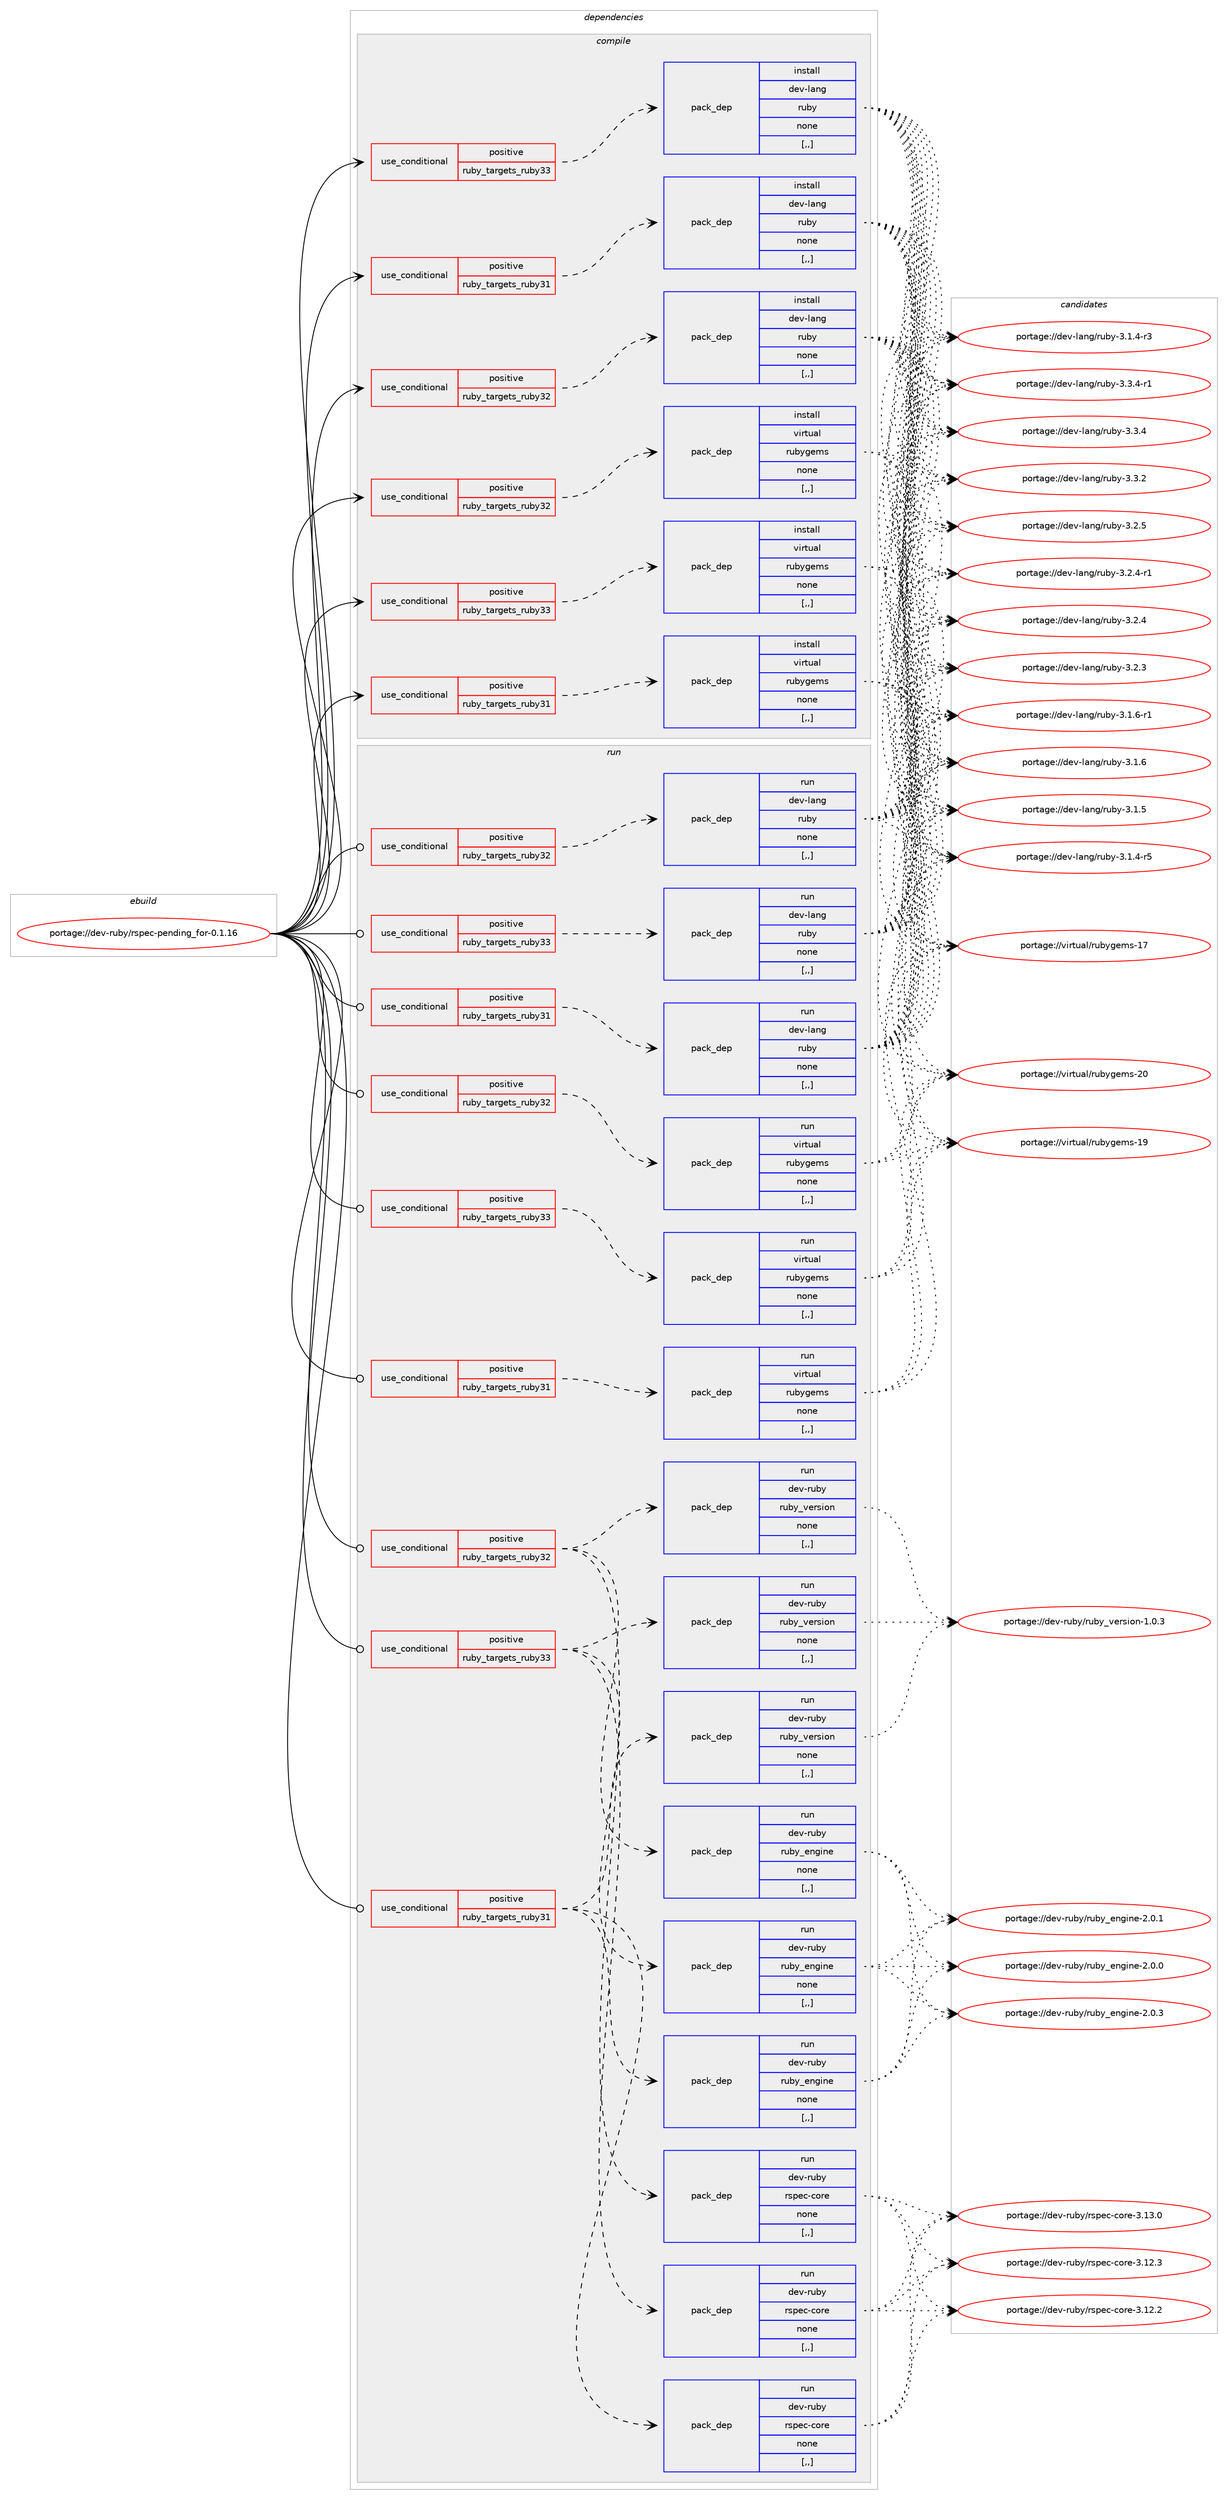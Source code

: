 digraph prolog {

# *************
# Graph options
# *************

newrank=true;
concentrate=true;
compound=true;
graph [rankdir=LR,fontname=Helvetica,fontsize=10,ranksep=1.5];#, ranksep=2.5, nodesep=0.2];
edge  [arrowhead=vee];
node  [fontname=Helvetica,fontsize=10];

# **********
# The ebuild
# **********

subgraph cluster_leftcol {
color=gray;
label=<<i>ebuild</i>>;
id [label="portage://dev-ruby/rspec-pending_for-0.1.16", color=red, width=4, href="../dev-ruby/rspec-pending_for-0.1.16.svg"];
}

# ****************
# The dependencies
# ****************

subgraph cluster_midcol {
color=gray;
label=<<i>dependencies</i>>;
subgraph cluster_compile {
fillcolor="#eeeeee";
style=filled;
label=<<i>compile</i>>;
subgraph cond55095 {
dependency199936 [label=<<TABLE BORDER="0" CELLBORDER="1" CELLSPACING="0" CELLPADDING="4"><TR><TD ROWSPAN="3" CELLPADDING="10">use_conditional</TD></TR><TR><TD>positive</TD></TR><TR><TD>ruby_targets_ruby31</TD></TR></TABLE>>, shape=none, color=red];
subgraph pack143480 {
dependency199937 [label=<<TABLE BORDER="0" CELLBORDER="1" CELLSPACING="0" CELLPADDING="4" WIDTH="220"><TR><TD ROWSPAN="6" CELLPADDING="30">pack_dep</TD></TR><TR><TD WIDTH="110">install</TD></TR><TR><TD>dev-lang</TD></TR><TR><TD>ruby</TD></TR><TR><TD>none</TD></TR><TR><TD>[,,]</TD></TR></TABLE>>, shape=none, color=blue];
}
dependency199936:e -> dependency199937:w [weight=20,style="dashed",arrowhead="vee"];
}
id:e -> dependency199936:w [weight=20,style="solid",arrowhead="vee"];
subgraph cond55096 {
dependency199938 [label=<<TABLE BORDER="0" CELLBORDER="1" CELLSPACING="0" CELLPADDING="4"><TR><TD ROWSPAN="3" CELLPADDING="10">use_conditional</TD></TR><TR><TD>positive</TD></TR><TR><TD>ruby_targets_ruby31</TD></TR></TABLE>>, shape=none, color=red];
subgraph pack143481 {
dependency199939 [label=<<TABLE BORDER="0" CELLBORDER="1" CELLSPACING="0" CELLPADDING="4" WIDTH="220"><TR><TD ROWSPAN="6" CELLPADDING="30">pack_dep</TD></TR><TR><TD WIDTH="110">install</TD></TR><TR><TD>virtual</TD></TR><TR><TD>rubygems</TD></TR><TR><TD>none</TD></TR><TR><TD>[,,]</TD></TR></TABLE>>, shape=none, color=blue];
}
dependency199938:e -> dependency199939:w [weight=20,style="dashed",arrowhead="vee"];
}
id:e -> dependency199938:w [weight=20,style="solid",arrowhead="vee"];
subgraph cond55097 {
dependency199940 [label=<<TABLE BORDER="0" CELLBORDER="1" CELLSPACING="0" CELLPADDING="4"><TR><TD ROWSPAN="3" CELLPADDING="10">use_conditional</TD></TR><TR><TD>positive</TD></TR><TR><TD>ruby_targets_ruby32</TD></TR></TABLE>>, shape=none, color=red];
subgraph pack143482 {
dependency199941 [label=<<TABLE BORDER="0" CELLBORDER="1" CELLSPACING="0" CELLPADDING="4" WIDTH="220"><TR><TD ROWSPAN="6" CELLPADDING="30">pack_dep</TD></TR><TR><TD WIDTH="110">install</TD></TR><TR><TD>dev-lang</TD></TR><TR><TD>ruby</TD></TR><TR><TD>none</TD></TR><TR><TD>[,,]</TD></TR></TABLE>>, shape=none, color=blue];
}
dependency199940:e -> dependency199941:w [weight=20,style="dashed",arrowhead="vee"];
}
id:e -> dependency199940:w [weight=20,style="solid",arrowhead="vee"];
subgraph cond55098 {
dependency199942 [label=<<TABLE BORDER="0" CELLBORDER="1" CELLSPACING="0" CELLPADDING="4"><TR><TD ROWSPAN="3" CELLPADDING="10">use_conditional</TD></TR><TR><TD>positive</TD></TR><TR><TD>ruby_targets_ruby32</TD></TR></TABLE>>, shape=none, color=red];
subgraph pack143483 {
dependency199943 [label=<<TABLE BORDER="0" CELLBORDER="1" CELLSPACING="0" CELLPADDING="4" WIDTH="220"><TR><TD ROWSPAN="6" CELLPADDING="30">pack_dep</TD></TR><TR><TD WIDTH="110">install</TD></TR><TR><TD>virtual</TD></TR><TR><TD>rubygems</TD></TR><TR><TD>none</TD></TR><TR><TD>[,,]</TD></TR></TABLE>>, shape=none, color=blue];
}
dependency199942:e -> dependency199943:w [weight=20,style="dashed",arrowhead="vee"];
}
id:e -> dependency199942:w [weight=20,style="solid",arrowhead="vee"];
subgraph cond55099 {
dependency199944 [label=<<TABLE BORDER="0" CELLBORDER="1" CELLSPACING="0" CELLPADDING="4"><TR><TD ROWSPAN="3" CELLPADDING="10">use_conditional</TD></TR><TR><TD>positive</TD></TR><TR><TD>ruby_targets_ruby33</TD></TR></TABLE>>, shape=none, color=red];
subgraph pack143484 {
dependency199945 [label=<<TABLE BORDER="0" CELLBORDER="1" CELLSPACING="0" CELLPADDING="4" WIDTH="220"><TR><TD ROWSPAN="6" CELLPADDING="30">pack_dep</TD></TR><TR><TD WIDTH="110">install</TD></TR><TR><TD>dev-lang</TD></TR><TR><TD>ruby</TD></TR><TR><TD>none</TD></TR><TR><TD>[,,]</TD></TR></TABLE>>, shape=none, color=blue];
}
dependency199944:e -> dependency199945:w [weight=20,style="dashed",arrowhead="vee"];
}
id:e -> dependency199944:w [weight=20,style="solid",arrowhead="vee"];
subgraph cond55100 {
dependency199946 [label=<<TABLE BORDER="0" CELLBORDER="1" CELLSPACING="0" CELLPADDING="4"><TR><TD ROWSPAN="3" CELLPADDING="10">use_conditional</TD></TR><TR><TD>positive</TD></TR><TR><TD>ruby_targets_ruby33</TD></TR></TABLE>>, shape=none, color=red];
subgraph pack143485 {
dependency199947 [label=<<TABLE BORDER="0" CELLBORDER="1" CELLSPACING="0" CELLPADDING="4" WIDTH="220"><TR><TD ROWSPAN="6" CELLPADDING="30">pack_dep</TD></TR><TR><TD WIDTH="110">install</TD></TR><TR><TD>virtual</TD></TR><TR><TD>rubygems</TD></TR><TR><TD>none</TD></TR><TR><TD>[,,]</TD></TR></TABLE>>, shape=none, color=blue];
}
dependency199946:e -> dependency199947:w [weight=20,style="dashed",arrowhead="vee"];
}
id:e -> dependency199946:w [weight=20,style="solid",arrowhead="vee"];
}
subgraph cluster_compileandrun {
fillcolor="#eeeeee";
style=filled;
label=<<i>compile and run</i>>;
}
subgraph cluster_run {
fillcolor="#eeeeee";
style=filled;
label=<<i>run</i>>;
subgraph cond55101 {
dependency199948 [label=<<TABLE BORDER="0" CELLBORDER="1" CELLSPACING="0" CELLPADDING="4"><TR><TD ROWSPAN="3" CELLPADDING="10">use_conditional</TD></TR><TR><TD>positive</TD></TR><TR><TD>ruby_targets_ruby31</TD></TR></TABLE>>, shape=none, color=red];
subgraph pack143486 {
dependency199949 [label=<<TABLE BORDER="0" CELLBORDER="1" CELLSPACING="0" CELLPADDING="4" WIDTH="220"><TR><TD ROWSPAN="6" CELLPADDING="30">pack_dep</TD></TR><TR><TD WIDTH="110">run</TD></TR><TR><TD>dev-lang</TD></TR><TR><TD>ruby</TD></TR><TR><TD>none</TD></TR><TR><TD>[,,]</TD></TR></TABLE>>, shape=none, color=blue];
}
dependency199948:e -> dependency199949:w [weight=20,style="dashed",arrowhead="vee"];
}
id:e -> dependency199948:w [weight=20,style="solid",arrowhead="odot"];
subgraph cond55102 {
dependency199950 [label=<<TABLE BORDER="0" CELLBORDER="1" CELLSPACING="0" CELLPADDING="4"><TR><TD ROWSPAN="3" CELLPADDING="10">use_conditional</TD></TR><TR><TD>positive</TD></TR><TR><TD>ruby_targets_ruby31</TD></TR></TABLE>>, shape=none, color=red];
subgraph pack143487 {
dependency199951 [label=<<TABLE BORDER="0" CELLBORDER="1" CELLSPACING="0" CELLPADDING="4" WIDTH="220"><TR><TD ROWSPAN="6" CELLPADDING="30">pack_dep</TD></TR><TR><TD WIDTH="110">run</TD></TR><TR><TD>dev-ruby</TD></TR><TR><TD>rspec-core</TD></TR><TR><TD>none</TD></TR><TR><TD>[,,]</TD></TR></TABLE>>, shape=none, color=blue];
}
dependency199950:e -> dependency199951:w [weight=20,style="dashed",arrowhead="vee"];
subgraph pack143488 {
dependency199952 [label=<<TABLE BORDER="0" CELLBORDER="1" CELLSPACING="0" CELLPADDING="4" WIDTH="220"><TR><TD ROWSPAN="6" CELLPADDING="30">pack_dep</TD></TR><TR><TD WIDTH="110">run</TD></TR><TR><TD>dev-ruby</TD></TR><TR><TD>ruby_engine</TD></TR><TR><TD>none</TD></TR><TR><TD>[,,]</TD></TR></TABLE>>, shape=none, color=blue];
}
dependency199950:e -> dependency199952:w [weight=20,style="dashed",arrowhead="vee"];
subgraph pack143489 {
dependency199953 [label=<<TABLE BORDER="0" CELLBORDER="1" CELLSPACING="0" CELLPADDING="4" WIDTH="220"><TR><TD ROWSPAN="6" CELLPADDING="30">pack_dep</TD></TR><TR><TD WIDTH="110">run</TD></TR><TR><TD>dev-ruby</TD></TR><TR><TD>ruby_version</TD></TR><TR><TD>none</TD></TR><TR><TD>[,,]</TD></TR></TABLE>>, shape=none, color=blue];
}
dependency199950:e -> dependency199953:w [weight=20,style="dashed",arrowhead="vee"];
}
id:e -> dependency199950:w [weight=20,style="solid",arrowhead="odot"];
subgraph cond55103 {
dependency199954 [label=<<TABLE BORDER="0" CELLBORDER="1" CELLSPACING="0" CELLPADDING="4"><TR><TD ROWSPAN="3" CELLPADDING="10">use_conditional</TD></TR><TR><TD>positive</TD></TR><TR><TD>ruby_targets_ruby31</TD></TR></TABLE>>, shape=none, color=red];
subgraph pack143490 {
dependency199955 [label=<<TABLE BORDER="0" CELLBORDER="1" CELLSPACING="0" CELLPADDING="4" WIDTH="220"><TR><TD ROWSPAN="6" CELLPADDING="30">pack_dep</TD></TR><TR><TD WIDTH="110">run</TD></TR><TR><TD>virtual</TD></TR><TR><TD>rubygems</TD></TR><TR><TD>none</TD></TR><TR><TD>[,,]</TD></TR></TABLE>>, shape=none, color=blue];
}
dependency199954:e -> dependency199955:w [weight=20,style="dashed",arrowhead="vee"];
}
id:e -> dependency199954:w [weight=20,style="solid",arrowhead="odot"];
subgraph cond55104 {
dependency199956 [label=<<TABLE BORDER="0" CELLBORDER="1" CELLSPACING="0" CELLPADDING="4"><TR><TD ROWSPAN="3" CELLPADDING="10">use_conditional</TD></TR><TR><TD>positive</TD></TR><TR><TD>ruby_targets_ruby32</TD></TR></TABLE>>, shape=none, color=red];
subgraph pack143491 {
dependency199957 [label=<<TABLE BORDER="0" CELLBORDER="1" CELLSPACING="0" CELLPADDING="4" WIDTH="220"><TR><TD ROWSPAN="6" CELLPADDING="30">pack_dep</TD></TR><TR><TD WIDTH="110">run</TD></TR><TR><TD>dev-lang</TD></TR><TR><TD>ruby</TD></TR><TR><TD>none</TD></TR><TR><TD>[,,]</TD></TR></TABLE>>, shape=none, color=blue];
}
dependency199956:e -> dependency199957:w [weight=20,style="dashed",arrowhead="vee"];
}
id:e -> dependency199956:w [weight=20,style="solid",arrowhead="odot"];
subgraph cond55105 {
dependency199958 [label=<<TABLE BORDER="0" CELLBORDER="1" CELLSPACING="0" CELLPADDING="4"><TR><TD ROWSPAN="3" CELLPADDING="10">use_conditional</TD></TR><TR><TD>positive</TD></TR><TR><TD>ruby_targets_ruby32</TD></TR></TABLE>>, shape=none, color=red];
subgraph pack143492 {
dependency199959 [label=<<TABLE BORDER="0" CELLBORDER="1" CELLSPACING="0" CELLPADDING="4" WIDTH="220"><TR><TD ROWSPAN="6" CELLPADDING="30">pack_dep</TD></TR><TR><TD WIDTH="110">run</TD></TR><TR><TD>dev-ruby</TD></TR><TR><TD>rspec-core</TD></TR><TR><TD>none</TD></TR><TR><TD>[,,]</TD></TR></TABLE>>, shape=none, color=blue];
}
dependency199958:e -> dependency199959:w [weight=20,style="dashed",arrowhead="vee"];
subgraph pack143493 {
dependency199960 [label=<<TABLE BORDER="0" CELLBORDER="1" CELLSPACING="0" CELLPADDING="4" WIDTH="220"><TR><TD ROWSPAN="6" CELLPADDING="30">pack_dep</TD></TR><TR><TD WIDTH="110">run</TD></TR><TR><TD>dev-ruby</TD></TR><TR><TD>ruby_engine</TD></TR><TR><TD>none</TD></TR><TR><TD>[,,]</TD></TR></TABLE>>, shape=none, color=blue];
}
dependency199958:e -> dependency199960:w [weight=20,style="dashed",arrowhead="vee"];
subgraph pack143494 {
dependency199961 [label=<<TABLE BORDER="0" CELLBORDER="1" CELLSPACING="0" CELLPADDING="4" WIDTH="220"><TR><TD ROWSPAN="6" CELLPADDING="30">pack_dep</TD></TR><TR><TD WIDTH="110">run</TD></TR><TR><TD>dev-ruby</TD></TR><TR><TD>ruby_version</TD></TR><TR><TD>none</TD></TR><TR><TD>[,,]</TD></TR></TABLE>>, shape=none, color=blue];
}
dependency199958:e -> dependency199961:w [weight=20,style="dashed",arrowhead="vee"];
}
id:e -> dependency199958:w [weight=20,style="solid",arrowhead="odot"];
subgraph cond55106 {
dependency199962 [label=<<TABLE BORDER="0" CELLBORDER="1" CELLSPACING="0" CELLPADDING="4"><TR><TD ROWSPAN="3" CELLPADDING="10">use_conditional</TD></TR><TR><TD>positive</TD></TR><TR><TD>ruby_targets_ruby32</TD></TR></TABLE>>, shape=none, color=red];
subgraph pack143495 {
dependency199963 [label=<<TABLE BORDER="0" CELLBORDER="1" CELLSPACING="0" CELLPADDING="4" WIDTH="220"><TR><TD ROWSPAN="6" CELLPADDING="30">pack_dep</TD></TR><TR><TD WIDTH="110">run</TD></TR><TR><TD>virtual</TD></TR><TR><TD>rubygems</TD></TR><TR><TD>none</TD></TR><TR><TD>[,,]</TD></TR></TABLE>>, shape=none, color=blue];
}
dependency199962:e -> dependency199963:w [weight=20,style="dashed",arrowhead="vee"];
}
id:e -> dependency199962:w [weight=20,style="solid",arrowhead="odot"];
subgraph cond55107 {
dependency199964 [label=<<TABLE BORDER="0" CELLBORDER="1" CELLSPACING="0" CELLPADDING="4"><TR><TD ROWSPAN="3" CELLPADDING="10">use_conditional</TD></TR><TR><TD>positive</TD></TR><TR><TD>ruby_targets_ruby33</TD></TR></TABLE>>, shape=none, color=red];
subgraph pack143496 {
dependency199965 [label=<<TABLE BORDER="0" CELLBORDER="1" CELLSPACING="0" CELLPADDING="4" WIDTH="220"><TR><TD ROWSPAN="6" CELLPADDING="30">pack_dep</TD></TR><TR><TD WIDTH="110">run</TD></TR><TR><TD>dev-lang</TD></TR><TR><TD>ruby</TD></TR><TR><TD>none</TD></TR><TR><TD>[,,]</TD></TR></TABLE>>, shape=none, color=blue];
}
dependency199964:e -> dependency199965:w [weight=20,style="dashed",arrowhead="vee"];
}
id:e -> dependency199964:w [weight=20,style="solid",arrowhead="odot"];
subgraph cond55108 {
dependency199966 [label=<<TABLE BORDER="0" CELLBORDER="1" CELLSPACING="0" CELLPADDING="4"><TR><TD ROWSPAN="3" CELLPADDING="10">use_conditional</TD></TR><TR><TD>positive</TD></TR><TR><TD>ruby_targets_ruby33</TD></TR></TABLE>>, shape=none, color=red];
subgraph pack143497 {
dependency199967 [label=<<TABLE BORDER="0" CELLBORDER="1" CELLSPACING="0" CELLPADDING="4" WIDTH="220"><TR><TD ROWSPAN="6" CELLPADDING="30">pack_dep</TD></TR><TR><TD WIDTH="110">run</TD></TR><TR><TD>dev-ruby</TD></TR><TR><TD>rspec-core</TD></TR><TR><TD>none</TD></TR><TR><TD>[,,]</TD></TR></TABLE>>, shape=none, color=blue];
}
dependency199966:e -> dependency199967:w [weight=20,style="dashed",arrowhead="vee"];
subgraph pack143498 {
dependency199968 [label=<<TABLE BORDER="0" CELLBORDER="1" CELLSPACING="0" CELLPADDING="4" WIDTH="220"><TR><TD ROWSPAN="6" CELLPADDING="30">pack_dep</TD></TR><TR><TD WIDTH="110">run</TD></TR><TR><TD>dev-ruby</TD></TR><TR><TD>ruby_engine</TD></TR><TR><TD>none</TD></TR><TR><TD>[,,]</TD></TR></TABLE>>, shape=none, color=blue];
}
dependency199966:e -> dependency199968:w [weight=20,style="dashed",arrowhead="vee"];
subgraph pack143499 {
dependency199969 [label=<<TABLE BORDER="0" CELLBORDER="1" CELLSPACING="0" CELLPADDING="4" WIDTH="220"><TR><TD ROWSPAN="6" CELLPADDING="30">pack_dep</TD></TR><TR><TD WIDTH="110">run</TD></TR><TR><TD>dev-ruby</TD></TR><TR><TD>ruby_version</TD></TR><TR><TD>none</TD></TR><TR><TD>[,,]</TD></TR></TABLE>>, shape=none, color=blue];
}
dependency199966:e -> dependency199969:w [weight=20,style="dashed",arrowhead="vee"];
}
id:e -> dependency199966:w [weight=20,style="solid",arrowhead="odot"];
subgraph cond55109 {
dependency199970 [label=<<TABLE BORDER="0" CELLBORDER="1" CELLSPACING="0" CELLPADDING="4"><TR><TD ROWSPAN="3" CELLPADDING="10">use_conditional</TD></TR><TR><TD>positive</TD></TR><TR><TD>ruby_targets_ruby33</TD></TR></TABLE>>, shape=none, color=red];
subgraph pack143500 {
dependency199971 [label=<<TABLE BORDER="0" CELLBORDER="1" CELLSPACING="0" CELLPADDING="4" WIDTH="220"><TR><TD ROWSPAN="6" CELLPADDING="30">pack_dep</TD></TR><TR><TD WIDTH="110">run</TD></TR><TR><TD>virtual</TD></TR><TR><TD>rubygems</TD></TR><TR><TD>none</TD></TR><TR><TD>[,,]</TD></TR></TABLE>>, shape=none, color=blue];
}
dependency199970:e -> dependency199971:w [weight=20,style="dashed",arrowhead="vee"];
}
id:e -> dependency199970:w [weight=20,style="solid",arrowhead="odot"];
}
}

# **************
# The candidates
# **************

subgraph cluster_choices {
rank=same;
color=gray;
label=<<i>candidates</i>>;

subgraph choice143480 {
color=black;
nodesep=1;
choice100101118451089711010347114117981214551465146524511449 [label="portage://dev-lang/ruby-3.3.4-r1", color=red, width=4,href="../dev-lang/ruby-3.3.4-r1.svg"];
choice10010111845108971101034711411798121455146514652 [label="portage://dev-lang/ruby-3.3.4", color=red, width=4,href="../dev-lang/ruby-3.3.4.svg"];
choice10010111845108971101034711411798121455146514650 [label="portage://dev-lang/ruby-3.3.2", color=red, width=4,href="../dev-lang/ruby-3.3.2.svg"];
choice10010111845108971101034711411798121455146504653 [label="portage://dev-lang/ruby-3.2.5", color=red, width=4,href="../dev-lang/ruby-3.2.5.svg"];
choice100101118451089711010347114117981214551465046524511449 [label="portage://dev-lang/ruby-3.2.4-r1", color=red, width=4,href="../dev-lang/ruby-3.2.4-r1.svg"];
choice10010111845108971101034711411798121455146504652 [label="portage://dev-lang/ruby-3.2.4", color=red, width=4,href="../dev-lang/ruby-3.2.4.svg"];
choice10010111845108971101034711411798121455146504651 [label="portage://dev-lang/ruby-3.2.3", color=red, width=4,href="../dev-lang/ruby-3.2.3.svg"];
choice100101118451089711010347114117981214551464946544511449 [label="portage://dev-lang/ruby-3.1.6-r1", color=red, width=4,href="../dev-lang/ruby-3.1.6-r1.svg"];
choice10010111845108971101034711411798121455146494654 [label="portage://dev-lang/ruby-3.1.6", color=red, width=4,href="../dev-lang/ruby-3.1.6.svg"];
choice10010111845108971101034711411798121455146494653 [label="portage://dev-lang/ruby-3.1.5", color=red, width=4,href="../dev-lang/ruby-3.1.5.svg"];
choice100101118451089711010347114117981214551464946524511453 [label="portage://dev-lang/ruby-3.1.4-r5", color=red, width=4,href="../dev-lang/ruby-3.1.4-r5.svg"];
choice100101118451089711010347114117981214551464946524511451 [label="portage://dev-lang/ruby-3.1.4-r3", color=red, width=4,href="../dev-lang/ruby-3.1.4-r3.svg"];
dependency199937:e -> choice100101118451089711010347114117981214551465146524511449:w [style=dotted,weight="100"];
dependency199937:e -> choice10010111845108971101034711411798121455146514652:w [style=dotted,weight="100"];
dependency199937:e -> choice10010111845108971101034711411798121455146514650:w [style=dotted,weight="100"];
dependency199937:e -> choice10010111845108971101034711411798121455146504653:w [style=dotted,weight="100"];
dependency199937:e -> choice100101118451089711010347114117981214551465046524511449:w [style=dotted,weight="100"];
dependency199937:e -> choice10010111845108971101034711411798121455146504652:w [style=dotted,weight="100"];
dependency199937:e -> choice10010111845108971101034711411798121455146504651:w [style=dotted,weight="100"];
dependency199937:e -> choice100101118451089711010347114117981214551464946544511449:w [style=dotted,weight="100"];
dependency199937:e -> choice10010111845108971101034711411798121455146494654:w [style=dotted,weight="100"];
dependency199937:e -> choice10010111845108971101034711411798121455146494653:w [style=dotted,weight="100"];
dependency199937:e -> choice100101118451089711010347114117981214551464946524511453:w [style=dotted,weight="100"];
dependency199937:e -> choice100101118451089711010347114117981214551464946524511451:w [style=dotted,weight="100"];
}
subgraph choice143481 {
color=black;
nodesep=1;
choice118105114116117971084711411798121103101109115455048 [label="portage://virtual/rubygems-20", color=red, width=4,href="../virtual/rubygems-20.svg"];
choice118105114116117971084711411798121103101109115454957 [label="portage://virtual/rubygems-19", color=red, width=4,href="../virtual/rubygems-19.svg"];
choice118105114116117971084711411798121103101109115454955 [label="portage://virtual/rubygems-17", color=red, width=4,href="../virtual/rubygems-17.svg"];
dependency199939:e -> choice118105114116117971084711411798121103101109115455048:w [style=dotted,weight="100"];
dependency199939:e -> choice118105114116117971084711411798121103101109115454957:w [style=dotted,weight="100"];
dependency199939:e -> choice118105114116117971084711411798121103101109115454955:w [style=dotted,weight="100"];
}
subgraph choice143482 {
color=black;
nodesep=1;
choice100101118451089711010347114117981214551465146524511449 [label="portage://dev-lang/ruby-3.3.4-r1", color=red, width=4,href="../dev-lang/ruby-3.3.4-r1.svg"];
choice10010111845108971101034711411798121455146514652 [label="portage://dev-lang/ruby-3.3.4", color=red, width=4,href="../dev-lang/ruby-3.3.4.svg"];
choice10010111845108971101034711411798121455146514650 [label="portage://dev-lang/ruby-3.3.2", color=red, width=4,href="../dev-lang/ruby-3.3.2.svg"];
choice10010111845108971101034711411798121455146504653 [label="portage://dev-lang/ruby-3.2.5", color=red, width=4,href="../dev-lang/ruby-3.2.5.svg"];
choice100101118451089711010347114117981214551465046524511449 [label="portage://dev-lang/ruby-3.2.4-r1", color=red, width=4,href="../dev-lang/ruby-3.2.4-r1.svg"];
choice10010111845108971101034711411798121455146504652 [label="portage://dev-lang/ruby-3.2.4", color=red, width=4,href="../dev-lang/ruby-3.2.4.svg"];
choice10010111845108971101034711411798121455146504651 [label="portage://dev-lang/ruby-3.2.3", color=red, width=4,href="../dev-lang/ruby-3.2.3.svg"];
choice100101118451089711010347114117981214551464946544511449 [label="portage://dev-lang/ruby-3.1.6-r1", color=red, width=4,href="../dev-lang/ruby-3.1.6-r1.svg"];
choice10010111845108971101034711411798121455146494654 [label="portage://dev-lang/ruby-3.1.6", color=red, width=4,href="../dev-lang/ruby-3.1.6.svg"];
choice10010111845108971101034711411798121455146494653 [label="portage://dev-lang/ruby-3.1.5", color=red, width=4,href="../dev-lang/ruby-3.1.5.svg"];
choice100101118451089711010347114117981214551464946524511453 [label="portage://dev-lang/ruby-3.1.4-r5", color=red, width=4,href="../dev-lang/ruby-3.1.4-r5.svg"];
choice100101118451089711010347114117981214551464946524511451 [label="portage://dev-lang/ruby-3.1.4-r3", color=red, width=4,href="../dev-lang/ruby-3.1.4-r3.svg"];
dependency199941:e -> choice100101118451089711010347114117981214551465146524511449:w [style=dotted,weight="100"];
dependency199941:e -> choice10010111845108971101034711411798121455146514652:w [style=dotted,weight="100"];
dependency199941:e -> choice10010111845108971101034711411798121455146514650:w [style=dotted,weight="100"];
dependency199941:e -> choice10010111845108971101034711411798121455146504653:w [style=dotted,weight="100"];
dependency199941:e -> choice100101118451089711010347114117981214551465046524511449:w [style=dotted,weight="100"];
dependency199941:e -> choice10010111845108971101034711411798121455146504652:w [style=dotted,weight="100"];
dependency199941:e -> choice10010111845108971101034711411798121455146504651:w [style=dotted,weight="100"];
dependency199941:e -> choice100101118451089711010347114117981214551464946544511449:w [style=dotted,weight="100"];
dependency199941:e -> choice10010111845108971101034711411798121455146494654:w [style=dotted,weight="100"];
dependency199941:e -> choice10010111845108971101034711411798121455146494653:w [style=dotted,weight="100"];
dependency199941:e -> choice100101118451089711010347114117981214551464946524511453:w [style=dotted,weight="100"];
dependency199941:e -> choice100101118451089711010347114117981214551464946524511451:w [style=dotted,weight="100"];
}
subgraph choice143483 {
color=black;
nodesep=1;
choice118105114116117971084711411798121103101109115455048 [label="portage://virtual/rubygems-20", color=red, width=4,href="../virtual/rubygems-20.svg"];
choice118105114116117971084711411798121103101109115454957 [label="portage://virtual/rubygems-19", color=red, width=4,href="../virtual/rubygems-19.svg"];
choice118105114116117971084711411798121103101109115454955 [label="portage://virtual/rubygems-17", color=red, width=4,href="../virtual/rubygems-17.svg"];
dependency199943:e -> choice118105114116117971084711411798121103101109115455048:w [style=dotted,weight="100"];
dependency199943:e -> choice118105114116117971084711411798121103101109115454957:w [style=dotted,weight="100"];
dependency199943:e -> choice118105114116117971084711411798121103101109115454955:w [style=dotted,weight="100"];
}
subgraph choice143484 {
color=black;
nodesep=1;
choice100101118451089711010347114117981214551465146524511449 [label="portage://dev-lang/ruby-3.3.4-r1", color=red, width=4,href="../dev-lang/ruby-3.3.4-r1.svg"];
choice10010111845108971101034711411798121455146514652 [label="portage://dev-lang/ruby-3.3.4", color=red, width=4,href="../dev-lang/ruby-3.3.4.svg"];
choice10010111845108971101034711411798121455146514650 [label="portage://dev-lang/ruby-3.3.2", color=red, width=4,href="../dev-lang/ruby-3.3.2.svg"];
choice10010111845108971101034711411798121455146504653 [label="portage://dev-lang/ruby-3.2.5", color=red, width=4,href="../dev-lang/ruby-3.2.5.svg"];
choice100101118451089711010347114117981214551465046524511449 [label="portage://dev-lang/ruby-3.2.4-r1", color=red, width=4,href="../dev-lang/ruby-3.2.4-r1.svg"];
choice10010111845108971101034711411798121455146504652 [label="portage://dev-lang/ruby-3.2.4", color=red, width=4,href="../dev-lang/ruby-3.2.4.svg"];
choice10010111845108971101034711411798121455146504651 [label="portage://dev-lang/ruby-3.2.3", color=red, width=4,href="../dev-lang/ruby-3.2.3.svg"];
choice100101118451089711010347114117981214551464946544511449 [label="portage://dev-lang/ruby-3.1.6-r1", color=red, width=4,href="../dev-lang/ruby-3.1.6-r1.svg"];
choice10010111845108971101034711411798121455146494654 [label="portage://dev-lang/ruby-3.1.6", color=red, width=4,href="../dev-lang/ruby-3.1.6.svg"];
choice10010111845108971101034711411798121455146494653 [label="portage://dev-lang/ruby-3.1.5", color=red, width=4,href="../dev-lang/ruby-3.1.5.svg"];
choice100101118451089711010347114117981214551464946524511453 [label="portage://dev-lang/ruby-3.1.4-r5", color=red, width=4,href="../dev-lang/ruby-3.1.4-r5.svg"];
choice100101118451089711010347114117981214551464946524511451 [label="portage://dev-lang/ruby-3.1.4-r3", color=red, width=4,href="../dev-lang/ruby-3.1.4-r3.svg"];
dependency199945:e -> choice100101118451089711010347114117981214551465146524511449:w [style=dotted,weight="100"];
dependency199945:e -> choice10010111845108971101034711411798121455146514652:w [style=dotted,weight="100"];
dependency199945:e -> choice10010111845108971101034711411798121455146514650:w [style=dotted,weight="100"];
dependency199945:e -> choice10010111845108971101034711411798121455146504653:w [style=dotted,weight="100"];
dependency199945:e -> choice100101118451089711010347114117981214551465046524511449:w [style=dotted,weight="100"];
dependency199945:e -> choice10010111845108971101034711411798121455146504652:w [style=dotted,weight="100"];
dependency199945:e -> choice10010111845108971101034711411798121455146504651:w [style=dotted,weight="100"];
dependency199945:e -> choice100101118451089711010347114117981214551464946544511449:w [style=dotted,weight="100"];
dependency199945:e -> choice10010111845108971101034711411798121455146494654:w [style=dotted,weight="100"];
dependency199945:e -> choice10010111845108971101034711411798121455146494653:w [style=dotted,weight="100"];
dependency199945:e -> choice100101118451089711010347114117981214551464946524511453:w [style=dotted,weight="100"];
dependency199945:e -> choice100101118451089711010347114117981214551464946524511451:w [style=dotted,weight="100"];
}
subgraph choice143485 {
color=black;
nodesep=1;
choice118105114116117971084711411798121103101109115455048 [label="portage://virtual/rubygems-20", color=red, width=4,href="../virtual/rubygems-20.svg"];
choice118105114116117971084711411798121103101109115454957 [label="portage://virtual/rubygems-19", color=red, width=4,href="../virtual/rubygems-19.svg"];
choice118105114116117971084711411798121103101109115454955 [label="portage://virtual/rubygems-17", color=red, width=4,href="../virtual/rubygems-17.svg"];
dependency199947:e -> choice118105114116117971084711411798121103101109115455048:w [style=dotted,weight="100"];
dependency199947:e -> choice118105114116117971084711411798121103101109115454957:w [style=dotted,weight="100"];
dependency199947:e -> choice118105114116117971084711411798121103101109115454955:w [style=dotted,weight="100"];
}
subgraph choice143486 {
color=black;
nodesep=1;
choice100101118451089711010347114117981214551465146524511449 [label="portage://dev-lang/ruby-3.3.4-r1", color=red, width=4,href="../dev-lang/ruby-3.3.4-r1.svg"];
choice10010111845108971101034711411798121455146514652 [label="portage://dev-lang/ruby-3.3.4", color=red, width=4,href="../dev-lang/ruby-3.3.4.svg"];
choice10010111845108971101034711411798121455146514650 [label="portage://dev-lang/ruby-3.3.2", color=red, width=4,href="../dev-lang/ruby-3.3.2.svg"];
choice10010111845108971101034711411798121455146504653 [label="portage://dev-lang/ruby-3.2.5", color=red, width=4,href="../dev-lang/ruby-3.2.5.svg"];
choice100101118451089711010347114117981214551465046524511449 [label="portage://dev-lang/ruby-3.2.4-r1", color=red, width=4,href="../dev-lang/ruby-3.2.4-r1.svg"];
choice10010111845108971101034711411798121455146504652 [label="portage://dev-lang/ruby-3.2.4", color=red, width=4,href="../dev-lang/ruby-3.2.4.svg"];
choice10010111845108971101034711411798121455146504651 [label="portage://dev-lang/ruby-3.2.3", color=red, width=4,href="../dev-lang/ruby-3.2.3.svg"];
choice100101118451089711010347114117981214551464946544511449 [label="portage://dev-lang/ruby-3.1.6-r1", color=red, width=4,href="../dev-lang/ruby-3.1.6-r1.svg"];
choice10010111845108971101034711411798121455146494654 [label="portage://dev-lang/ruby-3.1.6", color=red, width=4,href="../dev-lang/ruby-3.1.6.svg"];
choice10010111845108971101034711411798121455146494653 [label="portage://dev-lang/ruby-3.1.5", color=red, width=4,href="../dev-lang/ruby-3.1.5.svg"];
choice100101118451089711010347114117981214551464946524511453 [label="portage://dev-lang/ruby-3.1.4-r5", color=red, width=4,href="../dev-lang/ruby-3.1.4-r5.svg"];
choice100101118451089711010347114117981214551464946524511451 [label="portage://dev-lang/ruby-3.1.4-r3", color=red, width=4,href="../dev-lang/ruby-3.1.4-r3.svg"];
dependency199949:e -> choice100101118451089711010347114117981214551465146524511449:w [style=dotted,weight="100"];
dependency199949:e -> choice10010111845108971101034711411798121455146514652:w [style=dotted,weight="100"];
dependency199949:e -> choice10010111845108971101034711411798121455146514650:w [style=dotted,weight="100"];
dependency199949:e -> choice10010111845108971101034711411798121455146504653:w [style=dotted,weight="100"];
dependency199949:e -> choice100101118451089711010347114117981214551465046524511449:w [style=dotted,weight="100"];
dependency199949:e -> choice10010111845108971101034711411798121455146504652:w [style=dotted,weight="100"];
dependency199949:e -> choice10010111845108971101034711411798121455146504651:w [style=dotted,weight="100"];
dependency199949:e -> choice100101118451089711010347114117981214551464946544511449:w [style=dotted,weight="100"];
dependency199949:e -> choice10010111845108971101034711411798121455146494654:w [style=dotted,weight="100"];
dependency199949:e -> choice10010111845108971101034711411798121455146494653:w [style=dotted,weight="100"];
dependency199949:e -> choice100101118451089711010347114117981214551464946524511453:w [style=dotted,weight="100"];
dependency199949:e -> choice100101118451089711010347114117981214551464946524511451:w [style=dotted,weight="100"];
}
subgraph choice143487 {
color=black;
nodesep=1;
choice10010111845114117981214711411511210199459911111410145514649514648 [label="portage://dev-ruby/rspec-core-3.13.0", color=red, width=4,href="../dev-ruby/rspec-core-3.13.0.svg"];
choice10010111845114117981214711411511210199459911111410145514649504651 [label="portage://dev-ruby/rspec-core-3.12.3", color=red, width=4,href="../dev-ruby/rspec-core-3.12.3.svg"];
choice10010111845114117981214711411511210199459911111410145514649504650 [label="portage://dev-ruby/rspec-core-3.12.2", color=red, width=4,href="../dev-ruby/rspec-core-3.12.2.svg"];
dependency199951:e -> choice10010111845114117981214711411511210199459911111410145514649514648:w [style=dotted,weight="100"];
dependency199951:e -> choice10010111845114117981214711411511210199459911111410145514649504651:w [style=dotted,weight="100"];
dependency199951:e -> choice10010111845114117981214711411511210199459911111410145514649504650:w [style=dotted,weight="100"];
}
subgraph choice143488 {
color=black;
nodesep=1;
choice1001011184511411798121471141179812195101110103105110101455046484651 [label="portage://dev-ruby/ruby_engine-2.0.3", color=red, width=4,href="../dev-ruby/ruby_engine-2.0.3.svg"];
choice1001011184511411798121471141179812195101110103105110101455046484649 [label="portage://dev-ruby/ruby_engine-2.0.1", color=red, width=4,href="../dev-ruby/ruby_engine-2.0.1.svg"];
choice1001011184511411798121471141179812195101110103105110101455046484648 [label="portage://dev-ruby/ruby_engine-2.0.0", color=red, width=4,href="../dev-ruby/ruby_engine-2.0.0.svg"];
dependency199952:e -> choice1001011184511411798121471141179812195101110103105110101455046484651:w [style=dotted,weight="100"];
dependency199952:e -> choice1001011184511411798121471141179812195101110103105110101455046484649:w [style=dotted,weight="100"];
dependency199952:e -> choice1001011184511411798121471141179812195101110103105110101455046484648:w [style=dotted,weight="100"];
}
subgraph choice143489 {
color=black;
nodesep=1;
choice1001011184511411798121471141179812195118101114115105111110454946484651 [label="portage://dev-ruby/ruby_version-1.0.3", color=red, width=4,href="../dev-ruby/ruby_version-1.0.3.svg"];
dependency199953:e -> choice1001011184511411798121471141179812195118101114115105111110454946484651:w [style=dotted,weight="100"];
}
subgraph choice143490 {
color=black;
nodesep=1;
choice118105114116117971084711411798121103101109115455048 [label="portage://virtual/rubygems-20", color=red, width=4,href="../virtual/rubygems-20.svg"];
choice118105114116117971084711411798121103101109115454957 [label="portage://virtual/rubygems-19", color=red, width=4,href="../virtual/rubygems-19.svg"];
choice118105114116117971084711411798121103101109115454955 [label="portage://virtual/rubygems-17", color=red, width=4,href="../virtual/rubygems-17.svg"];
dependency199955:e -> choice118105114116117971084711411798121103101109115455048:w [style=dotted,weight="100"];
dependency199955:e -> choice118105114116117971084711411798121103101109115454957:w [style=dotted,weight="100"];
dependency199955:e -> choice118105114116117971084711411798121103101109115454955:w [style=dotted,weight="100"];
}
subgraph choice143491 {
color=black;
nodesep=1;
choice100101118451089711010347114117981214551465146524511449 [label="portage://dev-lang/ruby-3.3.4-r1", color=red, width=4,href="../dev-lang/ruby-3.3.4-r1.svg"];
choice10010111845108971101034711411798121455146514652 [label="portage://dev-lang/ruby-3.3.4", color=red, width=4,href="../dev-lang/ruby-3.3.4.svg"];
choice10010111845108971101034711411798121455146514650 [label="portage://dev-lang/ruby-3.3.2", color=red, width=4,href="../dev-lang/ruby-3.3.2.svg"];
choice10010111845108971101034711411798121455146504653 [label="portage://dev-lang/ruby-3.2.5", color=red, width=4,href="../dev-lang/ruby-3.2.5.svg"];
choice100101118451089711010347114117981214551465046524511449 [label="portage://dev-lang/ruby-3.2.4-r1", color=red, width=4,href="../dev-lang/ruby-3.2.4-r1.svg"];
choice10010111845108971101034711411798121455146504652 [label="portage://dev-lang/ruby-3.2.4", color=red, width=4,href="../dev-lang/ruby-3.2.4.svg"];
choice10010111845108971101034711411798121455146504651 [label="portage://dev-lang/ruby-3.2.3", color=red, width=4,href="../dev-lang/ruby-3.2.3.svg"];
choice100101118451089711010347114117981214551464946544511449 [label="portage://dev-lang/ruby-3.1.6-r1", color=red, width=4,href="../dev-lang/ruby-3.1.6-r1.svg"];
choice10010111845108971101034711411798121455146494654 [label="portage://dev-lang/ruby-3.1.6", color=red, width=4,href="../dev-lang/ruby-3.1.6.svg"];
choice10010111845108971101034711411798121455146494653 [label="portage://dev-lang/ruby-3.1.5", color=red, width=4,href="../dev-lang/ruby-3.1.5.svg"];
choice100101118451089711010347114117981214551464946524511453 [label="portage://dev-lang/ruby-3.1.4-r5", color=red, width=4,href="../dev-lang/ruby-3.1.4-r5.svg"];
choice100101118451089711010347114117981214551464946524511451 [label="portage://dev-lang/ruby-3.1.4-r3", color=red, width=4,href="../dev-lang/ruby-3.1.4-r3.svg"];
dependency199957:e -> choice100101118451089711010347114117981214551465146524511449:w [style=dotted,weight="100"];
dependency199957:e -> choice10010111845108971101034711411798121455146514652:w [style=dotted,weight="100"];
dependency199957:e -> choice10010111845108971101034711411798121455146514650:w [style=dotted,weight="100"];
dependency199957:e -> choice10010111845108971101034711411798121455146504653:w [style=dotted,weight="100"];
dependency199957:e -> choice100101118451089711010347114117981214551465046524511449:w [style=dotted,weight="100"];
dependency199957:e -> choice10010111845108971101034711411798121455146504652:w [style=dotted,weight="100"];
dependency199957:e -> choice10010111845108971101034711411798121455146504651:w [style=dotted,weight="100"];
dependency199957:e -> choice100101118451089711010347114117981214551464946544511449:w [style=dotted,weight="100"];
dependency199957:e -> choice10010111845108971101034711411798121455146494654:w [style=dotted,weight="100"];
dependency199957:e -> choice10010111845108971101034711411798121455146494653:w [style=dotted,weight="100"];
dependency199957:e -> choice100101118451089711010347114117981214551464946524511453:w [style=dotted,weight="100"];
dependency199957:e -> choice100101118451089711010347114117981214551464946524511451:w [style=dotted,weight="100"];
}
subgraph choice143492 {
color=black;
nodesep=1;
choice10010111845114117981214711411511210199459911111410145514649514648 [label="portage://dev-ruby/rspec-core-3.13.0", color=red, width=4,href="../dev-ruby/rspec-core-3.13.0.svg"];
choice10010111845114117981214711411511210199459911111410145514649504651 [label="portage://dev-ruby/rspec-core-3.12.3", color=red, width=4,href="../dev-ruby/rspec-core-3.12.3.svg"];
choice10010111845114117981214711411511210199459911111410145514649504650 [label="portage://dev-ruby/rspec-core-3.12.2", color=red, width=4,href="../dev-ruby/rspec-core-3.12.2.svg"];
dependency199959:e -> choice10010111845114117981214711411511210199459911111410145514649514648:w [style=dotted,weight="100"];
dependency199959:e -> choice10010111845114117981214711411511210199459911111410145514649504651:w [style=dotted,weight="100"];
dependency199959:e -> choice10010111845114117981214711411511210199459911111410145514649504650:w [style=dotted,weight="100"];
}
subgraph choice143493 {
color=black;
nodesep=1;
choice1001011184511411798121471141179812195101110103105110101455046484651 [label="portage://dev-ruby/ruby_engine-2.0.3", color=red, width=4,href="../dev-ruby/ruby_engine-2.0.3.svg"];
choice1001011184511411798121471141179812195101110103105110101455046484649 [label="portage://dev-ruby/ruby_engine-2.0.1", color=red, width=4,href="../dev-ruby/ruby_engine-2.0.1.svg"];
choice1001011184511411798121471141179812195101110103105110101455046484648 [label="portage://dev-ruby/ruby_engine-2.0.0", color=red, width=4,href="../dev-ruby/ruby_engine-2.0.0.svg"];
dependency199960:e -> choice1001011184511411798121471141179812195101110103105110101455046484651:w [style=dotted,weight="100"];
dependency199960:e -> choice1001011184511411798121471141179812195101110103105110101455046484649:w [style=dotted,weight="100"];
dependency199960:e -> choice1001011184511411798121471141179812195101110103105110101455046484648:w [style=dotted,weight="100"];
}
subgraph choice143494 {
color=black;
nodesep=1;
choice1001011184511411798121471141179812195118101114115105111110454946484651 [label="portage://dev-ruby/ruby_version-1.0.3", color=red, width=4,href="../dev-ruby/ruby_version-1.0.3.svg"];
dependency199961:e -> choice1001011184511411798121471141179812195118101114115105111110454946484651:w [style=dotted,weight="100"];
}
subgraph choice143495 {
color=black;
nodesep=1;
choice118105114116117971084711411798121103101109115455048 [label="portage://virtual/rubygems-20", color=red, width=4,href="../virtual/rubygems-20.svg"];
choice118105114116117971084711411798121103101109115454957 [label="portage://virtual/rubygems-19", color=red, width=4,href="../virtual/rubygems-19.svg"];
choice118105114116117971084711411798121103101109115454955 [label="portage://virtual/rubygems-17", color=red, width=4,href="../virtual/rubygems-17.svg"];
dependency199963:e -> choice118105114116117971084711411798121103101109115455048:w [style=dotted,weight="100"];
dependency199963:e -> choice118105114116117971084711411798121103101109115454957:w [style=dotted,weight="100"];
dependency199963:e -> choice118105114116117971084711411798121103101109115454955:w [style=dotted,weight="100"];
}
subgraph choice143496 {
color=black;
nodesep=1;
choice100101118451089711010347114117981214551465146524511449 [label="portage://dev-lang/ruby-3.3.4-r1", color=red, width=4,href="../dev-lang/ruby-3.3.4-r1.svg"];
choice10010111845108971101034711411798121455146514652 [label="portage://dev-lang/ruby-3.3.4", color=red, width=4,href="../dev-lang/ruby-3.3.4.svg"];
choice10010111845108971101034711411798121455146514650 [label="portage://dev-lang/ruby-3.3.2", color=red, width=4,href="../dev-lang/ruby-3.3.2.svg"];
choice10010111845108971101034711411798121455146504653 [label="portage://dev-lang/ruby-3.2.5", color=red, width=4,href="../dev-lang/ruby-3.2.5.svg"];
choice100101118451089711010347114117981214551465046524511449 [label="portage://dev-lang/ruby-3.2.4-r1", color=red, width=4,href="../dev-lang/ruby-3.2.4-r1.svg"];
choice10010111845108971101034711411798121455146504652 [label="portage://dev-lang/ruby-3.2.4", color=red, width=4,href="../dev-lang/ruby-3.2.4.svg"];
choice10010111845108971101034711411798121455146504651 [label="portage://dev-lang/ruby-3.2.3", color=red, width=4,href="../dev-lang/ruby-3.2.3.svg"];
choice100101118451089711010347114117981214551464946544511449 [label="portage://dev-lang/ruby-3.1.6-r1", color=red, width=4,href="../dev-lang/ruby-3.1.6-r1.svg"];
choice10010111845108971101034711411798121455146494654 [label="portage://dev-lang/ruby-3.1.6", color=red, width=4,href="../dev-lang/ruby-3.1.6.svg"];
choice10010111845108971101034711411798121455146494653 [label="portage://dev-lang/ruby-3.1.5", color=red, width=4,href="../dev-lang/ruby-3.1.5.svg"];
choice100101118451089711010347114117981214551464946524511453 [label="portage://dev-lang/ruby-3.1.4-r5", color=red, width=4,href="../dev-lang/ruby-3.1.4-r5.svg"];
choice100101118451089711010347114117981214551464946524511451 [label="portage://dev-lang/ruby-3.1.4-r3", color=red, width=4,href="../dev-lang/ruby-3.1.4-r3.svg"];
dependency199965:e -> choice100101118451089711010347114117981214551465146524511449:w [style=dotted,weight="100"];
dependency199965:e -> choice10010111845108971101034711411798121455146514652:w [style=dotted,weight="100"];
dependency199965:e -> choice10010111845108971101034711411798121455146514650:w [style=dotted,weight="100"];
dependency199965:e -> choice10010111845108971101034711411798121455146504653:w [style=dotted,weight="100"];
dependency199965:e -> choice100101118451089711010347114117981214551465046524511449:w [style=dotted,weight="100"];
dependency199965:e -> choice10010111845108971101034711411798121455146504652:w [style=dotted,weight="100"];
dependency199965:e -> choice10010111845108971101034711411798121455146504651:w [style=dotted,weight="100"];
dependency199965:e -> choice100101118451089711010347114117981214551464946544511449:w [style=dotted,weight="100"];
dependency199965:e -> choice10010111845108971101034711411798121455146494654:w [style=dotted,weight="100"];
dependency199965:e -> choice10010111845108971101034711411798121455146494653:w [style=dotted,weight="100"];
dependency199965:e -> choice100101118451089711010347114117981214551464946524511453:w [style=dotted,weight="100"];
dependency199965:e -> choice100101118451089711010347114117981214551464946524511451:w [style=dotted,weight="100"];
}
subgraph choice143497 {
color=black;
nodesep=1;
choice10010111845114117981214711411511210199459911111410145514649514648 [label="portage://dev-ruby/rspec-core-3.13.0", color=red, width=4,href="../dev-ruby/rspec-core-3.13.0.svg"];
choice10010111845114117981214711411511210199459911111410145514649504651 [label="portage://dev-ruby/rspec-core-3.12.3", color=red, width=4,href="../dev-ruby/rspec-core-3.12.3.svg"];
choice10010111845114117981214711411511210199459911111410145514649504650 [label="portage://dev-ruby/rspec-core-3.12.2", color=red, width=4,href="../dev-ruby/rspec-core-3.12.2.svg"];
dependency199967:e -> choice10010111845114117981214711411511210199459911111410145514649514648:w [style=dotted,weight="100"];
dependency199967:e -> choice10010111845114117981214711411511210199459911111410145514649504651:w [style=dotted,weight="100"];
dependency199967:e -> choice10010111845114117981214711411511210199459911111410145514649504650:w [style=dotted,weight="100"];
}
subgraph choice143498 {
color=black;
nodesep=1;
choice1001011184511411798121471141179812195101110103105110101455046484651 [label="portage://dev-ruby/ruby_engine-2.0.3", color=red, width=4,href="../dev-ruby/ruby_engine-2.0.3.svg"];
choice1001011184511411798121471141179812195101110103105110101455046484649 [label="portage://dev-ruby/ruby_engine-2.0.1", color=red, width=4,href="../dev-ruby/ruby_engine-2.0.1.svg"];
choice1001011184511411798121471141179812195101110103105110101455046484648 [label="portage://dev-ruby/ruby_engine-2.0.0", color=red, width=4,href="../dev-ruby/ruby_engine-2.0.0.svg"];
dependency199968:e -> choice1001011184511411798121471141179812195101110103105110101455046484651:w [style=dotted,weight="100"];
dependency199968:e -> choice1001011184511411798121471141179812195101110103105110101455046484649:w [style=dotted,weight="100"];
dependency199968:e -> choice1001011184511411798121471141179812195101110103105110101455046484648:w [style=dotted,weight="100"];
}
subgraph choice143499 {
color=black;
nodesep=1;
choice1001011184511411798121471141179812195118101114115105111110454946484651 [label="portage://dev-ruby/ruby_version-1.0.3", color=red, width=4,href="../dev-ruby/ruby_version-1.0.3.svg"];
dependency199969:e -> choice1001011184511411798121471141179812195118101114115105111110454946484651:w [style=dotted,weight="100"];
}
subgraph choice143500 {
color=black;
nodesep=1;
choice118105114116117971084711411798121103101109115455048 [label="portage://virtual/rubygems-20", color=red, width=4,href="../virtual/rubygems-20.svg"];
choice118105114116117971084711411798121103101109115454957 [label="portage://virtual/rubygems-19", color=red, width=4,href="../virtual/rubygems-19.svg"];
choice118105114116117971084711411798121103101109115454955 [label="portage://virtual/rubygems-17", color=red, width=4,href="../virtual/rubygems-17.svg"];
dependency199971:e -> choice118105114116117971084711411798121103101109115455048:w [style=dotted,weight="100"];
dependency199971:e -> choice118105114116117971084711411798121103101109115454957:w [style=dotted,weight="100"];
dependency199971:e -> choice118105114116117971084711411798121103101109115454955:w [style=dotted,weight="100"];
}
}

}
